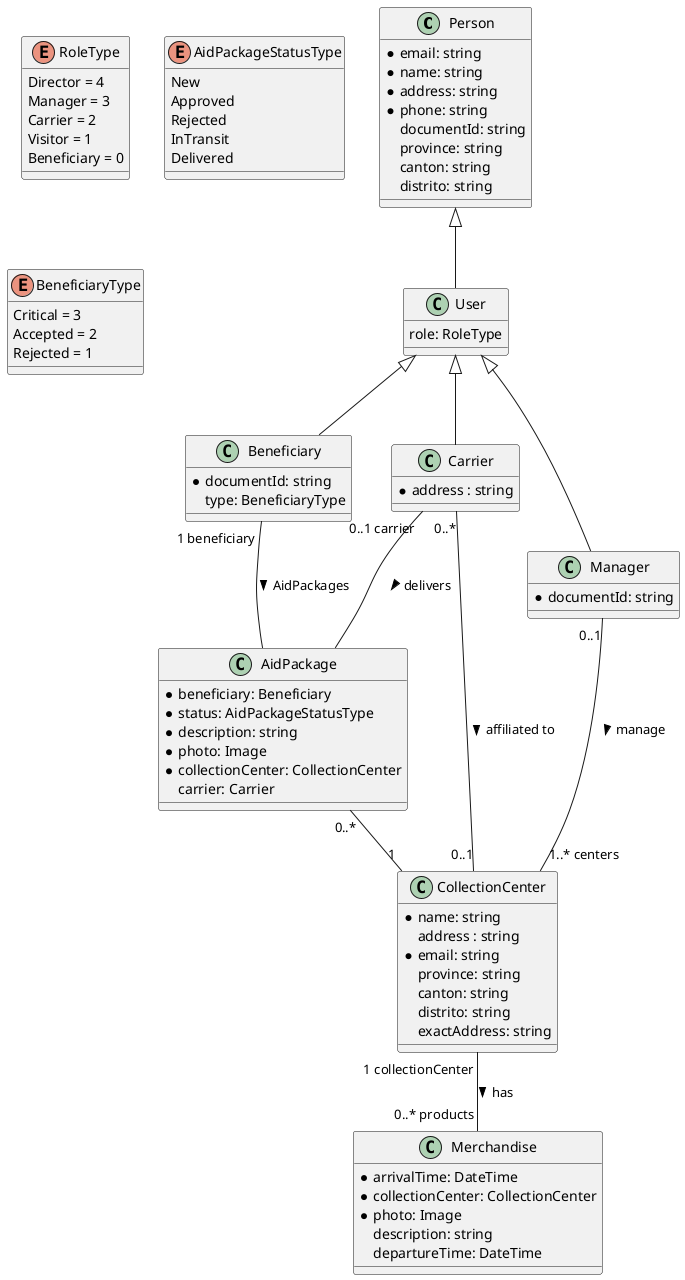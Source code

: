 @startuml covid sos datamodel
class Person {
  *email: string
  *name: string
  *address: string
  *phone: string
  documentId: string
  province: string
  canton: string
  distrito: string
}

class Beneficiary {
  *documentId: string
  type: BeneficiaryType
}

class User {
  role: RoleType
}
Person <|-- User

User <|-- Beneficiary
User <|-- Carrier
User <|-- Manager

class CollectionCenter {
  *name: string
  address : string
  *email: string
  province: string
  canton: string
  distrito: string
  exactAddress: string
}

class Manager {
  *documentId: string
}

class Carrier {
  *address : string
}

class Merchandise {
  *arrivalTime: DateTime
  *collectionCenter: CollectionCenter
  *photo: Image
  description: string
  departureTime: DateTime
}

class AidPackage {
  *beneficiary: Beneficiary
  *status: AidPackageStatusType
  *description: string
  *photo: Image
  *collectionCenter: CollectionCenter
  carrier: Carrier
}

enum RoleType {
  Director = 4
  Manager = 3
  Carrier = 2
  Visitor = 1
  Beneficiary = 0
}

enum AidPackageStatusType {
  New
  Approved
  Rejected
  InTransit
  Delivered
}

enum BeneficiaryType {
  Critical = 3
  Accepted = 2
  Rejected = 1
}

AidPackage "0..*" -- "1" CollectionCenter
Manager "0..1" -- "1..* centers" CollectionCenter : manage >
CollectionCenter "  1 collectionCenter" -- "0..* products" Merchandise : has >
Carrier "0..1 carrier" -- AidPackage : delivers >
Carrier "0..*" -- "0..1" CollectionCenter : affiliated to >
Beneficiary "1 beneficiary" -- AidPackage : AidPackages >
@enduml

